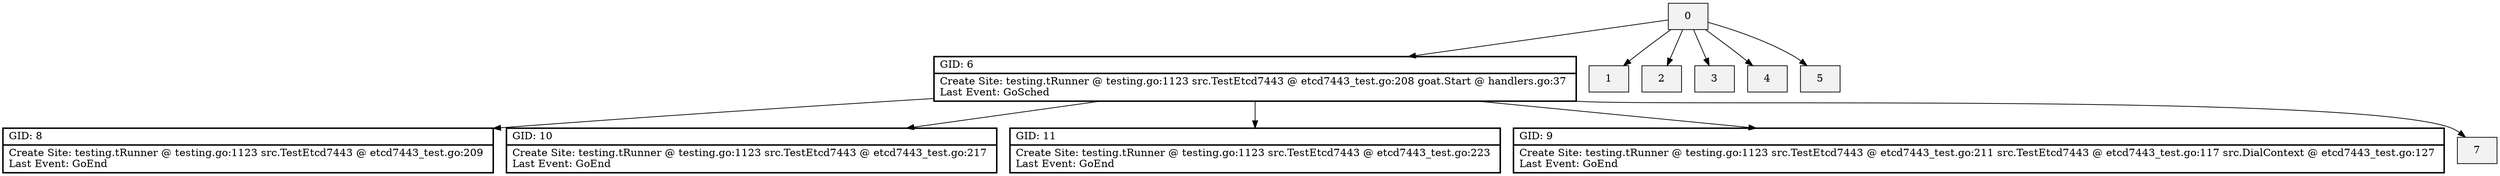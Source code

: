 digraph{
	node[shape=record,style=filled,fillcolor=gray95]

	6 [ label = "{ GID: 6\l | Create Site: testing.tRunner @ testing.go:1123 
src.TestEtcd7443 @ etcd7443_test.go:208 
goat.Start @ handlers.go:37 
\lLast Event: GoSched\l }" style=bold]
	8 [ label = "{ GID: 8\l | Create Site: testing.tRunner @ testing.go:1123 
src.TestEtcd7443 @ etcd7443_test.go:209 
\lLast Event: GoEnd\l }" style=bold]
	10 [ label = "{ GID: 10\l | Create Site: testing.tRunner @ testing.go:1123 
src.TestEtcd7443 @ etcd7443_test.go:217 
\lLast Event: GoEnd\l }" style=bold]
	11 [ label = "{ GID: 11\l | Create Site: testing.tRunner @ testing.go:1123 
src.TestEtcd7443 @ etcd7443_test.go:223 
\lLast Event: GoEnd\l }" style=bold]
	9 [ label = "{ GID: 9\l | Create Site: testing.tRunner @ testing.go:1123 
src.TestEtcd7443 @ etcd7443_test.go:211 
src.TestEtcd7443 @ etcd7443_test.go:117 
src.DialContext @ etcd7443_test.go:127 
\lLast Event: GoEnd\l }" style=bold]
	

	0 -> 1
	0 -> 2
	0 -> 3
	0 -> 4
	0 -> 5
	0 -> 6
	6 -> 7
	6 -> 8
	6 -> 9
	6 -> 10
	6 -> 11
	}